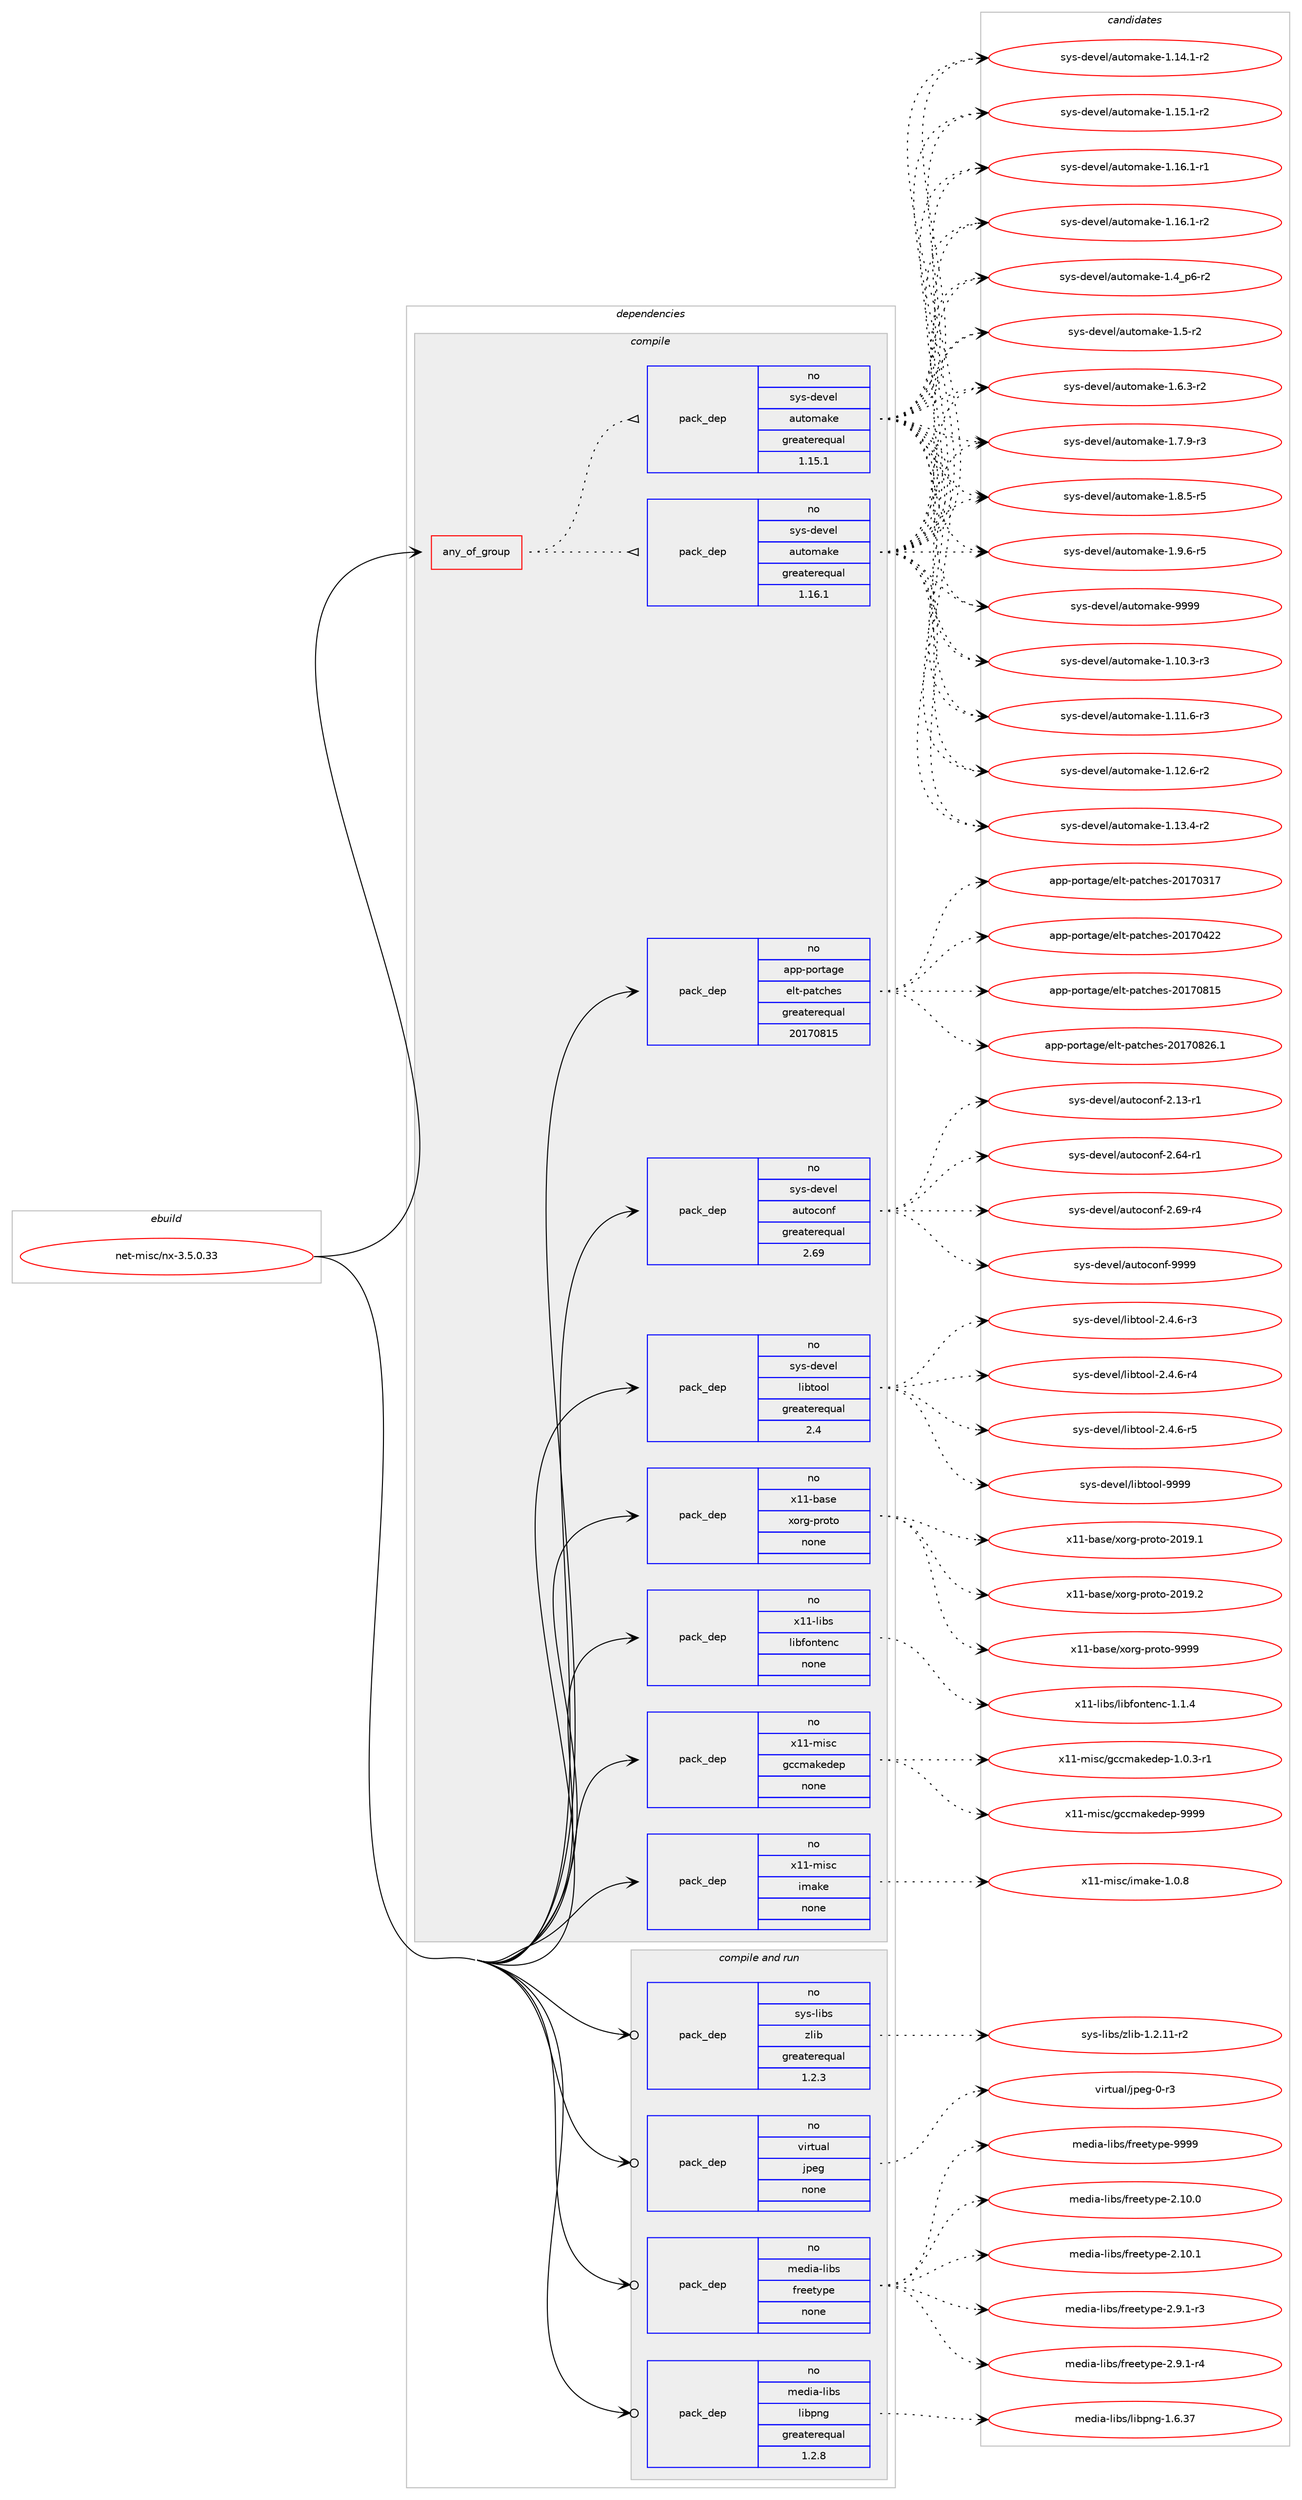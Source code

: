 digraph prolog {

# *************
# Graph options
# *************

newrank=true;
concentrate=true;
compound=true;
graph [rankdir=LR,fontname=Helvetica,fontsize=10,ranksep=1.5];#, ranksep=2.5, nodesep=0.2];
edge  [arrowhead=vee];
node  [fontname=Helvetica,fontsize=10];

# **********
# The ebuild
# **********

subgraph cluster_leftcol {
color=gray;
rank=same;
label=<<i>ebuild</i>>;
id [label="net-misc/nx-3.5.0.33", color=red, width=4, href="../net-misc/nx-3.5.0.33.svg"];
}

# ****************
# The dependencies
# ****************

subgraph cluster_midcol {
color=gray;
label=<<i>dependencies</i>>;
subgraph cluster_compile {
fillcolor="#eeeeee";
style=filled;
label=<<i>compile</i>>;
subgraph any14191 {
dependency835270 [label=<<TABLE BORDER="0" CELLBORDER="1" CELLSPACING="0" CELLPADDING="4"><TR><TD CELLPADDING="10">any_of_group</TD></TR></TABLE>>, shape=none, color=red];subgraph pack616914 {
dependency835271 [label=<<TABLE BORDER="0" CELLBORDER="1" CELLSPACING="0" CELLPADDING="4" WIDTH="220"><TR><TD ROWSPAN="6" CELLPADDING="30">pack_dep</TD></TR><TR><TD WIDTH="110">no</TD></TR><TR><TD>sys-devel</TD></TR><TR><TD>automake</TD></TR><TR><TD>greaterequal</TD></TR><TR><TD>1.16.1</TD></TR></TABLE>>, shape=none, color=blue];
}
dependency835270:e -> dependency835271:w [weight=20,style="dotted",arrowhead="oinv"];
subgraph pack616915 {
dependency835272 [label=<<TABLE BORDER="0" CELLBORDER="1" CELLSPACING="0" CELLPADDING="4" WIDTH="220"><TR><TD ROWSPAN="6" CELLPADDING="30">pack_dep</TD></TR><TR><TD WIDTH="110">no</TD></TR><TR><TD>sys-devel</TD></TR><TR><TD>automake</TD></TR><TR><TD>greaterequal</TD></TR><TR><TD>1.15.1</TD></TR></TABLE>>, shape=none, color=blue];
}
dependency835270:e -> dependency835272:w [weight=20,style="dotted",arrowhead="oinv"];
}
id:e -> dependency835270:w [weight=20,style="solid",arrowhead="vee"];
subgraph pack616916 {
dependency835273 [label=<<TABLE BORDER="0" CELLBORDER="1" CELLSPACING="0" CELLPADDING="4" WIDTH="220"><TR><TD ROWSPAN="6" CELLPADDING="30">pack_dep</TD></TR><TR><TD WIDTH="110">no</TD></TR><TR><TD>app-portage</TD></TR><TR><TD>elt-patches</TD></TR><TR><TD>greaterequal</TD></TR><TR><TD>20170815</TD></TR></TABLE>>, shape=none, color=blue];
}
id:e -> dependency835273:w [weight=20,style="solid",arrowhead="vee"];
subgraph pack616917 {
dependency835274 [label=<<TABLE BORDER="0" CELLBORDER="1" CELLSPACING="0" CELLPADDING="4" WIDTH="220"><TR><TD ROWSPAN="6" CELLPADDING="30">pack_dep</TD></TR><TR><TD WIDTH="110">no</TD></TR><TR><TD>sys-devel</TD></TR><TR><TD>autoconf</TD></TR><TR><TD>greaterequal</TD></TR><TR><TD>2.69</TD></TR></TABLE>>, shape=none, color=blue];
}
id:e -> dependency835274:w [weight=20,style="solid",arrowhead="vee"];
subgraph pack616918 {
dependency835275 [label=<<TABLE BORDER="0" CELLBORDER="1" CELLSPACING="0" CELLPADDING="4" WIDTH="220"><TR><TD ROWSPAN="6" CELLPADDING="30">pack_dep</TD></TR><TR><TD WIDTH="110">no</TD></TR><TR><TD>sys-devel</TD></TR><TR><TD>libtool</TD></TR><TR><TD>greaterequal</TD></TR><TR><TD>2.4</TD></TR></TABLE>>, shape=none, color=blue];
}
id:e -> dependency835275:w [weight=20,style="solid",arrowhead="vee"];
subgraph pack616919 {
dependency835276 [label=<<TABLE BORDER="0" CELLBORDER="1" CELLSPACING="0" CELLPADDING="4" WIDTH="220"><TR><TD ROWSPAN="6" CELLPADDING="30">pack_dep</TD></TR><TR><TD WIDTH="110">no</TD></TR><TR><TD>x11-base</TD></TR><TR><TD>xorg-proto</TD></TR><TR><TD>none</TD></TR><TR><TD></TD></TR></TABLE>>, shape=none, color=blue];
}
id:e -> dependency835276:w [weight=20,style="solid",arrowhead="vee"];
subgraph pack616920 {
dependency835277 [label=<<TABLE BORDER="0" CELLBORDER="1" CELLSPACING="0" CELLPADDING="4" WIDTH="220"><TR><TD ROWSPAN="6" CELLPADDING="30">pack_dep</TD></TR><TR><TD WIDTH="110">no</TD></TR><TR><TD>x11-libs</TD></TR><TR><TD>libfontenc</TD></TR><TR><TD>none</TD></TR><TR><TD></TD></TR></TABLE>>, shape=none, color=blue];
}
id:e -> dependency835277:w [weight=20,style="solid",arrowhead="vee"];
subgraph pack616921 {
dependency835278 [label=<<TABLE BORDER="0" CELLBORDER="1" CELLSPACING="0" CELLPADDING="4" WIDTH="220"><TR><TD ROWSPAN="6" CELLPADDING="30">pack_dep</TD></TR><TR><TD WIDTH="110">no</TD></TR><TR><TD>x11-misc</TD></TR><TR><TD>gccmakedep</TD></TR><TR><TD>none</TD></TR><TR><TD></TD></TR></TABLE>>, shape=none, color=blue];
}
id:e -> dependency835278:w [weight=20,style="solid",arrowhead="vee"];
subgraph pack616922 {
dependency835279 [label=<<TABLE BORDER="0" CELLBORDER="1" CELLSPACING="0" CELLPADDING="4" WIDTH="220"><TR><TD ROWSPAN="6" CELLPADDING="30">pack_dep</TD></TR><TR><TD WIDTH="110">no</TD></TR><TR><TD>x11-misc</TD></TR><TR><TD>imake</TD></TR><TR><TD>none</TD></TR><TR><TD></TD></TR></TABLE>>, shape=none, color=blue];
}
id:e -> dependency835279:w [weight=20,style="solid",arrowhead="vee"];
}
subgraph cluster_compileandrun {
fillcolor="#eeeeee";
style=filled;
label=<<i>compile and run</i>>;
subgraph pack616923 {
dependency835280 [label=<<TABLE BORDER="0" CELLBORDER="1" CELLSPACING="0" CELLPADDING="4" WIDTH="220"><TR><TD ROWSPAN="6" CELLPADDING="30">pack_dep</TD></TR><TR><TD WIDTH="110">no</TD></TR><TR><TD>media-libs</TD></TR><TR><TD>freetype</TD></TR><TR><TD>none</TD></TR><TR><TD></TD></TR></TABLE>>, shape=none, color=blue];
}
id:e -> dependency835280:w [weight=20,style="solid",arrowhead="odotvee"];
subgraph pack616924 {
dependency835281 [label=<<TABLE BORDER="0" CELLBORDER="1" CELLSPACING="0" CELLPADDING="4" WIDTH="220"><TR><TD ROWSPAN="6" CELLPADDING="30">pack_dep</TD></TR><TR><TD WIDTH="110">no</TD></TR><TR><TD>media-libs</TD></TR><TR><TD>libpng</TD></TR><TR><TD>greaterequal</TD></TR><TR><TD>1.2.8</TD></TR></TABLE>>, shape=none, color=blue];
}
id:e -> dependency835281:w [weight=20,style="solid",arrowhead="odotvee"];
subgraph pack616925 {
dependency835282 [label=<<TABLE BORDER="0" CELLBORDER="1" CELLSPACING="0" CELLPADDING="4" WIDTH="220"><TR><TD ROWSPAN="6" CELLPADDING="30">pack_dep</TD></TR><TR><TD WIDTH="110">no</TD></TR><TR><TD>sys-libs</TD></TR><TR><TD>zlib</TD></TR><TR><TD>greaterequal</TD></TR><TR><TD>1.2.3</TD></TR></TABLE>>, shape=none, color=blue];
}
id:e -> dependency835282:w [weight=20,style="solid",arrowhead="odotvee"];
subgraph pack616926 {
dependency835283 [label=<<TABLE BORDER="0" CELLBORDER="1" CELLSPACING="0" CELLPADDING="4" WIDTH="220"><TR><TD ROWSPAN="6" CELLPADDING="30">pack_dep</TD></TR><TR><TD WIDTH="110">no</TD></TR><TR><TD>virtual</TD></TR><TR><TD>jpeg</TD></TR><TR><TD>none</TD></TR><TR><TD></TD></TR></TABLE>>, shape=none, color=blue];
}
id:e -> dependency835283:w [weight=20,style="solid",arrowhead="odotvee"];
}
subgraph cluster_run {
fillcolor="#eeeeee";
style=filled;
label=<<i>run</i>>;
}
}

# **************
# The candidates
# **************

subgraph cluster_choices {
rank=same;
color=gray;
label=<<i>candidates</i>>;

subgraph choice616914 {
color=black;
nodesep=1;
choice11512111545100101118101108479711711611110997107101454946494846514511451 [label="sys-devel/automake-1.10.3-r3", color=red, width=4,href="../sys-devel/automake-1.10.3-r3.svg"];
choice11512111545100101118101108479711711611110997107101454946494946544511451 [label="sys-devel/automake-1.11.6-r3", color=red, width=4,href="../sys-devel/automake-1.11.6-r3.svg"];
choice11512111545100101118101108479711711611110997107101454946495046544511450 [label="sys-devel/automake-1.12.6-r2", color=red, width=4,href="../sys-devel/automake-1.12.6-r2.svg"];
choice11512111545100101118101108479711711611110997107101454946495146524511450 [label="sys-devel/automake-1.13.4-r2", color=red, width=4,href="../sys-devel/automake-1.13.4-r2.svg"];
choice11512111545100101118101108479711711611110997107101454946495246494511450 [label="sys-devel/automake-1.14.1-r2", color=red, width=4,href="../sys-devel/automake-1.14.1-r2.svg"];
choice11512111545100101118101108479711711611110997107101454946495346494511450 [label="sys-devel/automake-1.15.1-r2", color=red, width=4,href="../sys-devel/automake-1.15.1-r2.svg"];
choice11512111545100101118101108479711711611110997107101454946495446494511449 [label="sys-devel/automake-1.16.1-r1", color=red, width=4,href="../sys-devel/automake-1.16.1-r1.svg"];
choice11512111545100101118101108479711711611110997107101454946495446494511450 [label="sys-devel/automake-1.16.1-r2", color=red, width=4,href="../sys-devel/automake-1.16.1-r2.svg"];
choice115121115451001011181011084797117116111109971071014549465295112544511450 [label="sys-devel/automake-1.4_p6-r2", color=red, width=4,href="../sys-devel/automake-1.4_p6-r2.svg"];
choice11512111545100101118101108479711711611110997107101454946534511450 [label="sys-devel/automake-1.5-r2", color=red, width=4,href="../sys-devel/automake-1.5-r2.svg"];
choice115121115451001011181011084797117116111109971071014549465446514511450 [label="sys-devel/automake-1.6.3-r2", color=red, width=4,href="../sys-devel/automake-1.6.3-r2.svg"];
choice115121115451001011181011084797117116111109971071014549465546574511451 [label="sys-devel/automake-1.7.9-r3", color=red, width=4,href="../sys-devel/automake-1.7.9-r3.svg"];
choice115121115451001011181011084797117116111109971071014549465646534511453 [label="sys-devel/automake-1.8.5-r5", color=red, width=4,href="../sys-devel/automake-1.8.5-r5.svg"];
choice115121115451001011181011084797117116111109971071014549465746544511453 [label="sys-devel/automake-1.9.6-r5", color=red, width=4,href="../sys-devel/automake-1.9.6-r5.svg"];
choice115121115451001011181011084797117116111109971071014557575757 [label="sys-devel/automake-9999", color=red, width=4,href="../sys-devel/automake-9999.svg"];
dependency835271:e -> choice11512111545100101118101108479711711611110997107101454946494846514511451:w [style=dotted,weight="100"];
dependency835271:e -> choice11512111545100101118101108479711711611110997107101454946494946544511451:w [style=dotted,weight="100"];
dependency835271:e -> choice11512111545100101118101108479711711611110997107101454946495046544511450:w [style=dotted,weight="100"];
dependency835271:e -> choice11512111545100101118101108479711711611110997107101454946495146524511450:w [style=dotted,weight="100"];
dependency835271:e -> choice11512111545100101118101108479711711611110997107101454946495246494511450:w [style=dotted,weight="100"];
dependency835271:e -> choice11512111545100101118101108479711711611110997107101454946495346494511450:w [style=dotted,weight="100"];
dependency835271:e -> choice11512111545100101118101108479711711611110997107101454946495446494511449:w [style=dotted,weight="100"];
dependency835271:e -> choice11512111545100101118101108479711711611110997107101454946495446494511450:w [style=dotted,weight="100"];
dependency835271:e -> choice115121115451001011181011084797117116111109971071014549465295112544511450:w [style=dotted,weight="100"];
dependency835271:e -> choice11512111545100101118101108479711711611110997107101454946534511450:w [style=dotted,weight="100"];
dependency835271:e -> choice115121115451001011181011084797117116111109971071014549465446514511450:w [style=dotted,weight="100"];
dependency835271:e -> choice115121115451001011181011084797117116111109971071014549465546574511451:w [style=dotted,weight="100"];
dependency835271:e -> choice115121115451001011181011084797117116111109971071014549465646534511453:w [style=dotted,weight="100"];
dependency835271:e -> choice115121115451001011181011084797117116111109971071014549465746544511453:w [style=dotted,weight="100"];
dependency835271:e -> choice115121115451001011181011084797117116111109971071014557575757:w [style=dotted,weight="100"];
}
subgraph choice616915 {
color=black;
nodesep=1;
choice11512111545100101118101108479711711611110997107101454946494846514511451 [label="sys-devel/automake-1.10.3-r3", color=red, width=4,href="../sys-devel/automake-1.10.3-r3.svg"];
choice11512111545100101118101108479711711611110997107101454946494946544511451 [label="sys-devel/automake-1.11.6-r3", color=red, width=4,href="../sys-devel/automake-1.11.6-r3.svg"];
choice11512111545100101118101108479711711611110997107101454946495046544511450 [label="sys-devel/automake-1.12.6-r2", color=red, width=4,href="../sys-devel/automake-1.12.6-r2.svg"];
choice11512111545100101118101108479711711611110997107101454946495146524511450 [label="sys-devel/automake-1.13.4-r2", color=red, width=4,href="../sys-devel/automake-1.13.4-r2.svg"];
choice11512111545100101118101108479711711611110997107101454946495246494511450 [label="sys-devel/automake-1.14.1-r2", color=red, width=4,href="../sys-devel/automake-1.14.1-r2.svg"];
choice11512111545100101118101108479711711611110997107101454946495346494511450 [label="sys-devel/automake-1.15.1-r2", color=red, width=4,href="../sys-devel/automake-1.15.1-r2.svg"];
choice11512111545100101118101108479711711611110997107101454946495446494511449 [label="sys-devel/automake-1.16.1-r1", color=red, width=4,href="../sys-devel/automake-1.16.1-r1.svg"];
choice11512111545100101118101108479711711611110997107101454946495446494511450 [label="sys-devel/automake-1.16.1-r2", color=red, width=4,href="../sys-devel/automake-1.16.1-r2.svg"];
choice115121115451001011181011084797117116111109971071014549465295112544511450 [label="sys-devel/automake-1.4_p6-r2", color=red, width=4,href="../sys-devel/automake-1.4_p6-r2.svg"];
choice11512111545100101118101108479711711611110997107101454946534511450 [label="sys-devel/automake-1.5-r2", color=red, width=4,href="../sys-devel/automake-1.5-r2.svg"];
choice115121115451001011181011084797117116111109971071014549465446514511450 [label="sys-devel/automake-1.6.3-r2", color=red, width=4,href="../sys-devel/automake-1.6.3-r2.svg"];
choice115121115451001011181011084797117116111109971071014549465546574511451 [label="sys-devel/automake-1.7.9-r3", color=red, width=4,href="../sys-devel/automake-1.7.9-r3.svg"];
choice115121115451001011181011084797117116111109971071014549465646534511453 [label="sys-devel/automake-1.8.5-r5", color=red, width=4,href="../sys-devel/automake-1.8.5-r5.svg"];
choice115121115451001011181011084797117116111109971071014549465746544511453 [label="sys-devel/automake-1.9.6-r5", color=red, width=4,href="../sys-devel/automake-1.9.6-r5.svg"];
choice115121115451001011181011084797117116111109971071014557575757 [label="sys-devel/automake-9999", color=red, width=4,href="../sys-devel/automake-9999.svg"];
dependency835272:e -> choice11512111545100101118101108479711711611110997107101454946494846514511451:w [style=dotted,weight="100"];
dependency835272:e -> choice11512111545100101118101108479711711611110997107101454946494946544511451:w [style=dotted,weight="100"];
dependency835272:e -> choice11512111545100101118101108479711711611110997107101454946495046544511450:w [style=dotted,weight="100"];
dependency835272:e -> choice11512111545100101118101108479711711611110997107101454946495146524511450:w [style=dotted,weight="100"];
dependency835272:e -> choice11512111545100101118101108479711711611110997107101454946495246494511450:w [style=dotted,weight="100"];
dependency835272:e -> choice11512111545100101118101108479711711611110997107101454946495346494511450:w [style=dotted,weight="100"];
dependency835272:e -> choice11512111545100101118101108479711711611110997107101454946495446494511449:w [style=dotted,weight="100"];
dependency835272:e -> choice11512111545100101118101108479711711611110997107101454946495446494511450:w [style=dotted,weight="100"];
dependency835272:e -> choice115121115451001011181011084797117116111109971071014549465295112544511450:w [style=dotted,weight="100"];
dependency835272:e -> choice11512111545100101118101108479711711611110997107101454946534511450:w [style=dotted,weight="100"];
dependency835272:e -> choice115121115451001011181011084797117116111109971071014549465446514511450:w [style=dotted,weight="100"];
dependency835272:e -> choice115121115451001011181011084797117116111109971071014549465546574511451:w [style=dotted,weight="100"];
dependency835272:e -> choice115121115451001011181011084797117116111109971071014549465646534511453:w [style=dotted,weight="100"];
dependency835272:e -> choice115121115451001011181011084797117116111109971071014549465746544511453:w [style=dotted,weight="100"];
dependency835272:e -> choice115121115451001011181011084797117116111109971071014557575757:w [style=dotted,weight="100"];
}
subgraph choice616916 {
color=black;
nodesep=1;
choice97112112451121111141169710310147101108116451129711699104101115455048495548514955 [label="app-portage/elt-patches-20170317", color=red, width=4,href="../app-portage/elt-patches-20170317.svg"];
choice97112112451121111141169710310147101108116451129711699104101115455048495548525050 [label="app-portage/elt-patches-20170422", color=red, width=4,href="../app-portage/elt-patches-20170422.svg"];
choice97112112451121111141169710310147101108116451129711699104101115455048495548564953 [label="app-portage/elt-patches-20170815", color=red, width=4,href="../app-portage/elt-patches-20170815.svg"];
choice971121124511211111411697103101471011081164511297116991041011154550484955485650544649 [label="app-portage/elt-patches-20170826.1", color=red, width=4,href="../app-portage/elt-patches-20170826.1.svg"];
dependency835273:e -> choice97112112451121111141169710310147101108116451129711699104101115455048495548514955:w [style=dotted,weight="100"];
dependency835273:e -> choice97112112451121111141169710310147101108116451129711699104101115455048495548525050:w [style=dotted,weight="100"];
dependency835273:e -> choice97112112451121111141169710310147101108116451129711699104101115455048495548564953:w [style=dotted,weight="100"];
dependency835273:e -> choice971121124511211111411697103101471011081164511297116991041011154550484955485650544649:w [style=dotted,weight="100"];
}
subgraph choice616917 {
color=black;
nodesep=1;
choice1151211154510010111810110847971171161119911111010245504649514511449 [label="sys-devel/autoconf-2.13-r1", color=red, width=4,href="../sys-devel/autoconf-2.13-r1.svg"];
choice1151211154510010111810110847971171161119911111010245504654524511449 [label="sys-devel/autoconf-2.64-r1", color=red, width=4,href="../sys-devel/autoconf-2.64-r1.svg"];
choice1151211154510010111810110847971171161119911111010245504654574511452 [label="sys-devel/autoconf-2.69-r4", color=red, width=4,href="../sys-devel/autoconf-2.69-r4.svg"];
choice115121115451001011181011084797117116111991111101024557575757 [label="sys-devel/autoconf-9999", color=red, width=4,href="../sys-devel/autoconf-9999.svg"];
dependency835274:e -> choice1151211154510010111810110847971171161119911111010245504649514511449:w [style=dotted,weight="100"];
dependency835274:e -> choice1151211154510010111810110847971171161119911111010245504654524511449:w [style=dotted,weight="100"];
dependency835274:e -> choice1151211154510010111810110847971171161119911111010245504654574511452:w [style=dotted,weight="100"];
dependency835274:e -> choice115121115451001011181011084797117116111991111101024557575757:w [style=dotted,weight="100"];
}
subgraph choice616918 {
color=black;
nodesep=1;
choice1151211154510010111810110847108105981161111111084550465246544511451 [label="sys-devel/libtool-2.4.6-r3", color=red, width=4,href="../sys-devel/libtool-2.4.6-r3.svg"];
choice1151211154510010111810110847108105981161111111084550465246544511452 [label="sys-devel/libtool-2.4.6-r4", color=red, width=4,href="../sys-devel/libtool-2.4.6-r4.svg"];
choice1151211154510010111810110847108105981161111111084550465246544511453 [label="sys-devel/libtool-2.4.6-r5", color=red, width=4,href="../sys-devel/libtool-2.4.6-r5.svg"];
choice1151211154510010111810110847108105981161111111084557575757 [label="sys-devel/libtool-9999", color=red, width=4,href="../sys-devel/libtool-9999.svg"];
dependency835275:e -> choice1151211154510010111810110847108105981161111111084550465246544511451:w [style=dotted,weight="100"];
dependency835275:e -> choice1151211154510010111810110847108105981161111111084550465246544511452:w [style=dotted,weight="100"];
dependency835275:e -> choice1151211154510010111810110847108105981161111111084550465246544511453:w [style=dotted,weight="100"];
dependency835275:e -> choice1151211154510010111810110847108105981161111111084557575757:w [style=dotted,weight="100"];
}
subgraph choice616919 {
color=black;
nodesep=1;
choice1204949459897115101471201111141034511211411111611145504849574649 [label="x11-base/xorg-proto-2019.1", color=red, width=4,href="../x11-base/xorg-proto-2019.1.svg"];
choice1204949459897115101471201111141034511211411111611145504849574650 [label="x11-base/xorg-proto-2019.2", color=red, width=4,href="../x11-base/xorg-proto-2019.2.svg"];
choice120494945989711510147120111114103451121141111161114557575757 [label="x11-base/xorg-proto-9999", color=red, width=4,href="../x11-base/xorg-proto-9999.svg"];
dependency835276:e -> choice1204949459897115101471201111141034511211411111611145504849574649:w [style=dotted,weight="100"];
dependency835276:e -> choice1204949459897115101471201111141034511211411111611145504849574650:w [style=dotted,weight="100"];
dependency835276:e -> choice120494945989711510147120111114103451121141111161114557575757:w [style=dotted,weight="100"];
}
subgraph choice616920 {
color=black;
nodesep=1;
choice12049494510810598115471081059810211111011610111099454946494652 [label="x11-libs/libfontenc-1.1.4", color=red, width=4,href="../x11-libs/libfontenc-1.1.4.svg"];
dependency835277:e -> choice12049494510810598115471081059810211111011610111099454946494652:w [style=dotted,weight="100"];
}
subgraph choice616921 {
color=black;
nodesep=1;
choice12049494510910511599471039999109971071011001011124549464846514511449 [label="x11-misc/gccmakedep-1.0.3-r1", color=red, width=4,href="../x11-misc/gccmakedep-1.0.3-r1.svg"];
choice12049494510910511599471039999109971071011001011124557575757 [label="x11-misc/gccmakedep-9999", color=red, width=4,href="../x11-misc/gccmakedep-9999.svg"];
dependency835278:e -> choice12049494510910511599471039999109971071011001011124549464846514511449:w [style=dotted,weight="100"];
dependency835278:e -> choice12049494510910511599471039999109971071011001011124557575757:w [style=dotted,weight="100"];
}
subgraph choice616922 {
color=black;
nodesep=1;
choice120494945109105115994710510997107101454946484656 [label="x11-misc/imake-1.0.8", color=red, width=4,href="../x11-misc/imake-1.0.8.svg"];
dependency835279:e -> choice120494945109105115994710510997107101454946484656:w [style=dotted,weight="100"];
}
subgraph choice616923 {
color=black;
nodesep=1;
choice1091011001059745108105981154710211410110111612111210145504649484648 [label="media-libs/freetype-2.10.0", color=red, width=4,href="../media-libs/freetype-2.10.0.svg"];
choice1091011001059745108105981154710211410110111612111210145504649484649 [label="media-libs/freetype-2.10.1", color=red, width=4,href="../media-libs/freetype-2.10.1.svg"];
choice109101100105974510810598115471021141011011161211121014550465746494511451 [label="media-libs/freetype-2.9.1-r3", color=red, width=4,href="../media-libs/freetype-2.9.1-r3.svg"];
choice109101100105974510810598115471021141011011161211121014550465746494511452 [label="media-libs/freetype-2.9.1-r4", color=red, width=4,href="../media-libs/freetype-2.9.1-r4.svg"];
choice109101100105974510810598115471021141011011161211121014557575757 [label="media-libs/freetype-9999", color=red, width=4,href="../media-libs/freetype-9999.svg"];
dependency835280:e -> choice1091011001059745108105981154710211410110111612111210145504649484648:w [style=dotted,weight="100"];
dependency835280:e -> choice1091011001059745108105981154710211410110111612111210145504649484649:w [style=dotted,weight="100"];
dependency835280:e -> choice109101100105974510810598115471021141011011161211121014550465746494511451:w [style=dotted,weight="100"];
dependency835280:e -> choice109101100105974510810598115471021141011011161211121014550465746494511452:w [style=dotted,weight="100"];
dependency835280:e -> choice109101100105974510810598115471021141011011161211121014557575757:w [style=dotted,weight="100"];
}
subgraph choice616924 {
color=black;
nodesep=1;
choice109101100105974510810598115471081059811211010345494654465155 [label="media-libs/libpng-1.6.37", color=red, width=4,href="../media-libs/libpng-1.6.37.svg"];
dependency835281:e -> choice109101100105974510810598115471081059811211010345494654465155:w [style=dotted,weight="100"];
}
subgraph choice616925 {
color=black;
nodesep=1;
choice11512111545108105981154712210810598454946504649494511450 [label="sys-libs/zlib-1.2.11-r2", color=red, width=4,href="../sys-libs/zlib-1.2.11-r2.svg"];
dependency835282:e -> choice11512111545108105981154712210810598454946504649494511450:w [style=dotted,weight="100"];
}
subgraph choice616926 {
color=black;
nodesep=1;
choice118105114116117971084710611210110345484511451 [label="virtual/jpeg-0-r3", color=red, width=4,href="../virtual/jpeg-0-r3.svg"];
dependency835283:e -> choice118105114116117971084710611210110345484511451:w [style=dotted,weight="100"];
}
}

}
